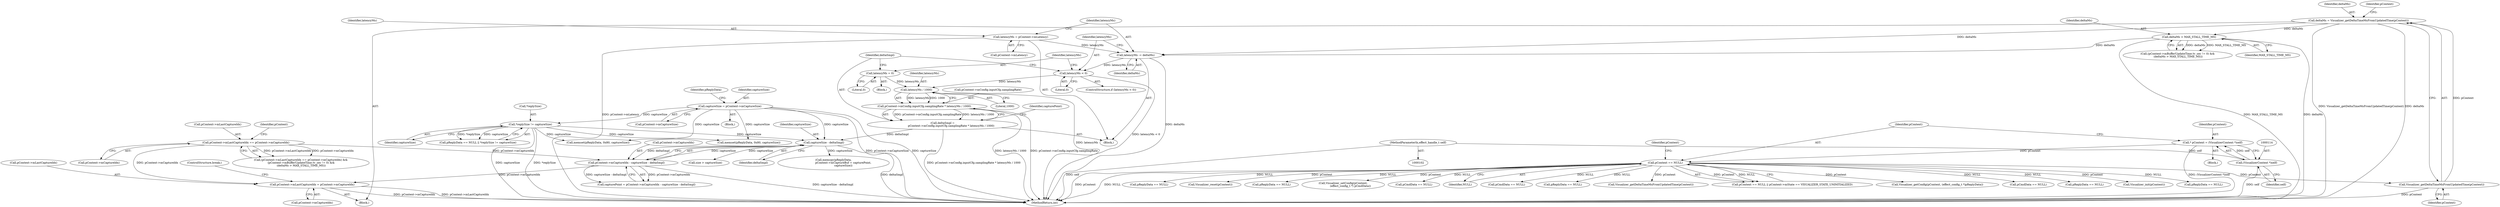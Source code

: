 digraph "0_Android_aeea52da00d210587fb3ed895de3d5f2e0264c88_11@pointer" {
"1000770" [label="(Call,pContext->mLastCaptureIdx = pContext->mCaptureIdx)"];
"1000646" [label="(Call,pContext->mLastCaptureIdx == pContext->mCaptureIdx)"];
"1000714" [label="(Call,pContext->mCaptureIdx - captureSize - deltaSmpl)"];
"1000718" [label="(Call,captureSize - deltaSmpl)"];
"1000624" [label="(Call,*replySize != captureSize)"];
"1000614" [label="(Call,captureSize = pContext->mCaptureSize)"];
"1000698" [label="(Call,deltaSmpl =\n                    pContext->mConfig.inputCfg.samplingRate * latencyMs / 1000)"];
"1000700" [label="(Call,pContext->mConfig.inputCfg.samplingRate * latencyMs / 1000)"];
"1000708" [label="(Call,latencyMs / 1000)"];
"1000694" [label="(Call,latencyMs = 0)"];
"1000690" [label="(Call,latencyMs < 0)"];
"1000686" [label="(Call,latencyMs -= deltaMs)"];
"1000640" [label="(Call,deltaMs = Visualizer_getDeltaTimeMsFromUpdatedTime(pContext))"];
"1000642" [label="(Call,Visualizer_getDeltaTimeMsFromUpdatedTime(pContext))"];
"1000119" [label="(Call,pContext == NULL)"];
"1000111" [label="(Call,* pContext = (VisualizerContext *)self)"];
"1000113" [label="(Call,(VisualizerContext *)self)"];
"1000103" [label="(MethodParameterIn,effect_handle_t self)"];
"1000661" [label="(Call,deltaMs > MAX_STALL_TIME_MS)"];
"1000681" [label="(Call,latencyMs = pContext->mLatency)"];
"1000783" [label="(ControlStructure,break;)"];
"1000679" [label="(Block,)"];
"1000710" [label="(Literal,1000)"];
"1000195" [label="(Call,pReplyData == NULL)"];
"1000115" [label="(Identifier,self)"];
"1000653" [label="(Call,(pContext->mBufferUpdateTime.tv_sec != 0) &&\n (deltaMs > MAX_STALL_TIME_MS))"];
"1000714" [label="(Call,pContext->mCaptureIdx - captureSize - deltaSmpl)"];
"1000712" [label="(Call,capturePoint = pContext->mCaptureIdx - captureSize - deltaSmpl)"];
"1000616" [label="(Call,pContext->mCaptureSize)"];
"1000715" [label="(Call,pContext->mCaptureIdx)"];
"1000214" [label="(Call,Visualizer_reset(pContext))"];
"1000640" [label="(Call,deltaMs = Visualizer_getDeltaTimeMsFromUpdatedTime(pContext))"];
"1000642" [label="(Call,Visualizer_getDeltaTimeMsFromUpdatedTime(pContext))"];
"1000713" [label="(Identifier,capturePoint)"];
"1000646" [label="(Call,pContext->mLastCaptureIdx == pContext->mCaptureIdx)"];
"1000220" [label="(Call,pReplyData == NULL)"];
"1000689" [label="(ControlStructure,if (latencyMs < 0))"];
"1000111" [label="(Call,* pContext = (VisualizerContext *)self)"];
"1000774" [label="(Call,pContext->mCaptureIdx)"];
"1000638" [label="(Block,)"];
"1000657" [label="(Identifier,pContext)"];
"1000694" [label="(Call,latencyMs = 0)"];
"1000113" [label="(Call,(VisualizerContext *)self)"];
"1000770" [label="(Call,pContext->mLastCaptureIdx = pContext->mCaptureIdx)"];
"1000674" [label="(Call,memset(pReplyData, 0x80, captureSize))"];
"1000662" [label="(Identifier,deltaMs)"];
"1000687" [label="(Identifier,latencyMs)"];
"1000719" [label="(Identifier,captureSize)"];
"1000771" [label="(Call,pContext->mLastCaptureIdx)"];
"1000709" [label="(Identifier,latencyMs)"];
"1000698" [label="(Call,deltaSmpl =\n                    pContext->mConfig.inputCfg.samplingRate * latencyMs / 1000)"];
"1000186" [label="(Call,Visualizer_setConfig(pContext,\n                 (effect_config_t *) pCmdData))"];
"1000160" [label="(Call,pCmdData == NULL)"];
"1000686" [label="(Call,latencyMs -= deltaMs)"];
"1000996" [label="(MethodReturn,int)"];
"1000119" [label="(Call,pContext == NULL)"];
"1000699" [label="(Identifier,deltaSmpl)"];
"1000121" [label="(Identifier,NULL)"];
"1000779" [label="(Call,memset(pReplyData, 0x80, captureSize))"];
"1000470" [label="(Call,pCmdData == NULL)"];
"1000137" [label="(Call,pReplyData == NULL)"];
"1000708" [label="(Call,latencyMs / 1000)"];
"1000103" [label="(MethodParameterIn,effect_handle_t self)"];
"1000661" [label="(Call,deltaMs > MAX_STALL_TIME_MS)"];
"1000663" [label="(Identifier,MAX_STALL_TIME_MS)"];
"1000647" [label="(Call,pContext->mLastCaptureIdx)"];
"1000801" [label="(Call,Visualizer_getDeltaTimeMsFromUpdatedTime(pContext))"];
"1000700" [label="(Call,pContext->mConfig.inputCfg.samplingRate * latencyMs / 1000)"];
"1000645" [label="(Call,(pContext->mLastCaptureIdx == pContext->mCaptureIdx) &&\n (pContext->mBufferUpdateTime.tv_sec != 0) &&\n (deltaMs > MAX_STALL_TIME_MS))"];
"1000682" [label="(Identifier,latencyMs)"];
"1000718" [label="(Call,captureSize - deltaSmpl)"];
"1000650" [label="(Call,pContext->mCaptureIdx)"];
"1000622" [label="(Identifier,pReplyData)"];
"1000120" [label="(Identifier,pContext)"];
"1000124" [label="(Identifier,pContext)"];
"1000641" [label="(Identifier,deltaMs)"];
"1000624" [label="(Call,*replySize != captureSize)"];
"1000614" [label="(Call,captureSize = pContext->mCaptureSize)"];
"1000643" [label="(Identifier,pContext)"];
"1000109" [label="(Block,)"];
"1000627" [label="(Identifier,captureSize)"];
"1000118" [label="(Call,pContext == NULL || pContext->mState == VISUALIZER_STATE_UNINITIALIZED)"];
"1000620" [label="(Call,pReplyData == NULL || *replySize != captureSize)"];
"1000112" [label="(Identifier,pContext)"];
"1000732" [label="(Call,size > captureSize)"];
"1000207" [label="(Call,Visualizer_getConfig(pContext, (effect_config_t *)pReplyData))"];
"1000299" [label="(Call,pCmdData == NULL)"];
"1000625" [label="(Call,*replySize)"];
"1000696" [label="(Literal,0)"];
"1000692" [label="(Literal,0)"];
"1000720" [label="(Identifier,deltaSmpl)"];
"1000621" [label="(Call,pReplyData == NULL)"];
"1000612" [label="(Block,)"];
"1000681" [label="(Call,latencyMs = pContext->mLatency)"];
"1000690" [label="(Call,latencyMs < 0)"];
"1000762" [label="(Call,memcpy(pReplyData,\n                       pContext->mCaptureBuf + capturePoint,\n                       captureSize))"];
"1000648" [label="(Identifier,pContext)"];
"1000683" [label="(Call,pContext->mLatency)"];
"1000691" [label="(Identifier,latencyMs)"];
"1000701" [label="(Call,pContext->mConfig.inputCfg.samplingRate)"];
"1000154" [label="(Call,Visualizer_init(pContext))"];
"1000615" [label="(Identifier,captureSize)"];
"1000259" [label="(Call,pReplyData == NULL)"];
"1000688" [label="(Identifier,deltaMs)"];
"1000693" [label="(Block,)"];
"1000695" [label="(Identifier,latencyMs)"];
"1000770" -> "1000638"  [label="AST: "];
"1000770" -> "1000774"  [label="CFG: "];
"1000771" -> "1000770"  [label="AST: "];
"1000774" -> "1000770"  [label="AST: "];
"1000783" -> "1000770"  [label="CFG: "];
"1000770" -> "1000996"  [label="DDG: pContext->mCaptureIdx"];
"1000770" -> "1000996"  [label="DDG: pContext->mLastCaptureIdx"];
"1000646" -> "1000770"  [label="DDG: pContext->mCaptureIdx"];
"1000714" -> "1000770"  [label="DDG: pContext->mCaptureIdx"];
"1000646" -> "1000645"  [label="AST: "];
"1000646" -> "1000650"  [label="CFG: "];
"1000647" -> "1000646"  [label="AST: "];
"1000650" -> "1000646"  [label="AST: "];
"1000657" -> "1000646"  [label="CFG: "];
"1000645" -> "1000646"  [label="CFG: "];
"1000646" -> "1000645"  [label="DDG: pContext->mLastCaptureIdx"];
"1000646" -> "1000645"  [label="DDG: pContext->mCaptureIdx"];
"1000646" -> "1000714"  [label="DDG: pContext->mCaptureIdx"];
"1000714" -> "1000712"  [label="AST: "];
"1000714" -> "1000718"  [label="CFG: "];
"1000715" -> "1000714"  [label="AST: "];
"1000718" -> "1000714"  [label="AST: "];
"1000712" -> "1000714"  [label="CFG: "];
"1000714" -> "1000996"  [label="DDG: captureSize - deltaSmpl"];
"1000714" -> "1000712"  [label="DDG: pContext->mCaptureIdx"];
"1000714" -> "1000712"  [label="DDG: captureSize - deltaSmpl"];
"1000718" -> "1000714"  [label="DDG: captureSize"];
"1000718" -> "1000714"  [label="DDG: deltaSmpl"];
"1000718" -> "1000720"  [label="CFG: "];
"1000719" -> "1000718"  [label="AST: "];
"1000720" -> "1000718"  [label="AST: "];
"1000718" -> "1000996"  [label="DDG: deltaSmpl"];
"1000624" -> "1000718"  [label="DDG: captureSize"];
"1000614" -> "1000718"  [label="DDG: captureSize"];
"1000698" -> "1000718"  [label="DDG: deltaSmpl"];
"1000718" -> "1000732"  [label="DDG: captureSize"];
"1000718" -> "1000762"  [label="DDG: captureSize"];
"1000624" -> "1000620"  [label="AST: "];
"1000624" -> "1000627"  [label="CFG: "];
"1000625" -> "1000624"  [label="AST: "];
"1000627" -> "1000624"  [label="AST: "];
"1000620" -> "1000624"  [label="CFG: "];
"1000624" -> "1000996"  [label="DDG: captureSize"];
"1000624" -> "1000996"  [label="DDG: *replySize"];
"1000624" -> "1000620"  [label="DDG: *replySize"];
"1000624" -> "1000620"  [label="DDG: captureSize"];
"1000614" -> "1000624"  [label="DDG: captureSize"];
"1000624" -> "1000674"  [label="DDG: captureSize"];
"1000624" -> "1000779"  [label="DDG: captureSize"];
"1000614" -> "1000612"  [label="AST: "];
"1000614" -> "1000616"  [label="CFG: "];
"1000615" -> "1000614"  [label="AST: "];
"1000616" -> "1000614"  [label="AST: "];
"1000622" -> "1000614"  [label="CFG: "];
"1000614" -> "1000996"  [label="DDG: pContext->mCaptureSize"];
"1000614" -> "1000996"  [label="DDG: captureSize"];
"1000614" -> "1000674"  [label="DDG: captureSize"];
"1000614" -> "1000779"  [label="DDG: captureSize"];
"1000698" -> "1000679"  [label="AST: "];
"1000698" -> "1000700"  [label="CFG: "];
"1000699" -> "1000698"  [label="AST: "];
"1000700" -> "1000698"  [label="AST: "];
"1000713" -> "1000698"  [label="CFG: "];
"1000698" -> "1000996"  [label="DDG: pContext->mConfig.inputCfg.samplingRate * latencyMs / 1000"];
"1000700" -> "1000698"  [label="DDG: pContext->mConfig.inputCfg.samplingRate"];
"1000700" -> "1000698"  [label="DDG: latencyMs / 1000"];
"1000700" -> "1000708"  [label="CFG: "];
"1000701" -> "1000700"  [label="AST: "];
"1000708" -> "1000700"  [label="AST: "];
"1000700" -> "1000996"  [label="DDG: latencyMs / 1000"];
"1000700" -> "1000996"  [label="DDG: pContext->mConfig.inputCfg.samplingRate"];
"1000708" -> "1000700"  [label="DDG: latencyMs"];
"1000708" -> "1000700"  [label="DDG: 1000"];
"1000708" -> "1000710"  [label="CFG: "];
"1000709" -> "1000708"  [label="AST: "];
"1000710" -> "1000708"  [label="AST: "];
"1000708" -> "1000996"  [label="DDG: latencyMs"];
"1000694" -> "1000708"  [label="DDG: latencyMs"];
"1000690" -> "1000708"  [label="DDG: latencyMs"];
"1000694" -> "1000693"  [label="AST: "];
"1000694" -> "1000696"  [label="CFG: "];
"1000695" -> "1000694"  [label="AST: "];
"1000696" -> "1000694"  [label="AST: "];
"1000699" -> "1000694"  [label="CFG: "];
"1000690" -> "1000689"  [label="AST: "];
"1000690" -> "1000692"  [label="CFG: "];
"1000691" -> "1000690"  [label="AST: "];
"1000692" -> "1000690"  [label="AST: "];
"1000695" -> "1000690"  [label="CFG: "];
"1000699" -> "1000690"  [label="CFG: "];
"1000690" -> "1000996"  [label="DDG: latencyMs < 0"];
"1000686" -> "1000690"  [label="DDG: latencyMs"];
"1000686" -> "1000679"  [label="AST: "];
"1000686" -> "1000688"  [label="CFG: "];
"1000687" -> "1000686"  [label="AST: "];
"1000688" -> "1000686"  [label="AST: "];
"1000691" -> "1000686"  [label="CFG: "];
"1000686" -> "1000996"  [label="DDG: deltaMs"];
"1000640" -> "1000686"  [label="DDG: deltaMs"];
"1000661" -> "1000686"  [label="DDG: deltaMs"];
"1000681" -> "1000686"  [label="DDG: latencyMs"];
"1000640" -> "1000638"  [label="AST: "];
"1000640" -> "1000642"  [label="CFG: "];
"1000641" -> "1000640"  [label="AST: "];
"1000642" -> "1000640"  [label="AST: "];
"1000648" -> "1000640"  [label="CFG: "];
"1000640" -> "1000996"  [label="DDG: deltaMs"];
"1000640" -> "1000996"  [label="DDG: Visualizer_getDeltaTimeMsFromUpdatedTime(pContext)"];
"1000642" -> "1000640"  [label="DDG: pContext"];
"1000640" -> "1000661"  [label="DDG: deltaMs"];
"1000642" -> "1000643"  [label="CFG: "];
"1000643" -> "1000642"  [label="AST: "];
"1000642" -> "1000996"  [label="DDG: pContext"];
"1000119" -> "1000642"  [label="DDG: pContext"];
"1000119" -> "1000118"  [label="AST: "];
"1000119" -> "1000121"  [label="CFG: "];
"1000120" -> "1000119"  [label="AST: "];
"1000121" -> "1000119"  [label="AST: "];
"1000124" -> "1000119"  [label="CFG: "];
"1000118" -> "1000119"  [label="CFG: "];
"1000119" -> "1000996"  [label="DDG: NULL"];
"1000119" -> "1000996"  [label="DDG: pContext"];
"1000119" -> "1000118"  [label="DDG: pContext"];
"1000119" -> "1000118"  [label="DDG: NULL"];
"1000111" -> "1000119"  [label="DDG: pContext"];
"1000119" -> "1000137"  [label="DDG: NULL"];
"1000119" -> "1000154"  [label="DDG: pContext"];
"1000119" -> "1000160"  [label="DDG: NULL"];
"1000119" -> "1000186"  [label="DDG: pContext"];
"1000119" -> "1000195"  [label="DDG: NULL"];
"1000119" -> "1000207"  [label="DDG: pContext"];
"1000119" -> "1000214"  [label="DDG: pContext"];
"1000119" -> "1000220"  [label="DDG: NULL"];
"1000119" -> "1000259"  [label="DDG: NULL"];
"1000119" -> "1000299"  [label="DDG: NULL"];
"1000119" -> "1000470"  [label="DDG: NULL"];
"1000119" -> "1000621"  [label="DDG: NULL"];
"1000119" -> "1000801"  [label="DDG: pContext"];
"1000111" -> "1000109"  [label="AST: "];
"1000111" -> "1000113"  [label="CFG: "];
"1000112" -> "1000111"  [label="AST: "];
"1000113" -> "1000111"  [label="AST: "];
"1000120" -> "1000111"  [label="CFG: "];
"1000111" -> "1000996"  [label="DDG: (VisualizerContext *)self"];
"1000113" -> "1000111"  [label="DDG: self"];
"1000113" -> "1000115"  [label="CFG: "];
"1000114" -> "1000113"  [label="AST: "];
"1000115" -> "1000113"  [label="AST: "];
"1000113" -> "1000996"  [label="DDG: self"];
"1000103" -> "1000113"  [label="DDG: self"];
"1000103" -> "1000102"  [label="AST: "];
"1000103" -> "1000996"  [label="DDG: self"];
"1000661" -> "1000653"  [label="AST: "];
"1000661" -> "1000663"  [label="CFG: "];
"1000662" -> "1000661"  [label="AST: "];
"1000663" -> "1000661"  [label="AST: "];
"1000653" -> "1000661"  [label="CFG: "];
"1000661" -> "1000996"  [label="DDG: MAX_STALL_TIME_MS"];
"1000661" -> "1000996"  [label="DDG: deltaMs"];
"1000661" -> "1000653"  [label="DDG: deltaMs"];
"1000661" -> "1000653"  [label="DDG: MAX_STALL_TIME_MS"];
"1000681" -> "1000679"  [label="AST: "];
"1000681" -> "1000683"  [label="CFG: "];
"1000682" -> "1000681"  [label="AST: "];
"1000683" -> "1000681"  [label="AST: "];
"1000687" -> "1000681"  [label="CFG: "];
"1000681" -> "1000996"  [label="DDG: pContext->mLatency"];
}

